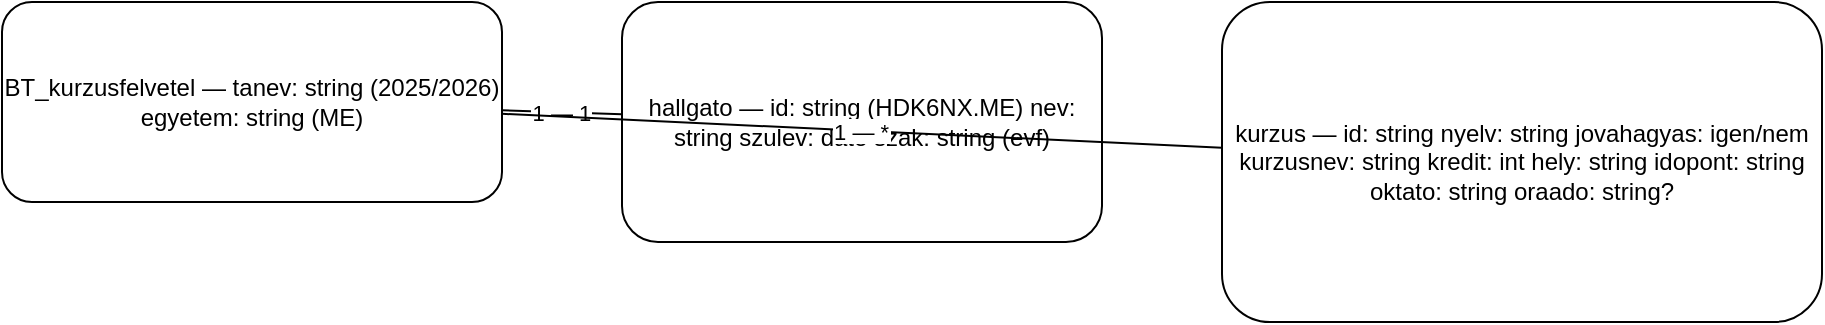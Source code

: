 <?xml version="1.0" encoding="UTF-8"?>
<mxfile version="20.8.13" type="device">
  <diagram name="Neptunkod_kurzusfelvetel">
    <mxGraphModel>
      <root>
        <mxCell id="0"/>
        <mxCell id="1" parent="0"/>
        <mxCell id="bt" value="BT_kurzusfelvetel
—
tanev: string (2025/2026)
egyetem: string (ME)" style="shape=rectangle;whiteSpace=wrap;rounded=1;strokeWidth=1;" vertex="1" parent="1">
          <mxGeometry x="40" y="40" width="250" height="100" as="geometry"/>
        </mxCell>
        <mxCell id="hallgato" value="hallgato
—
id: string (HDK6NX.ME)
nev: string
szulev: date
szak: string (evf)" style="shape=rectangle;whiteSpace=wrap;rounded=1;strokeWidth=1;" vertex="1" parent="1">
          <mxGeometry x="350" y="40" width="240" height="120" as="geometry"/>
        </mxCell>
        <mxCell id="kurzus" value="kurzus
—
id: string
nyelv: string
jovahagyas: igen/nem
kurzusnev: string
kredit: int
hely: string
idopont: string
oktato: string
oraado: string?" style="shape=rectangle;whiteSpace=wrap;rounded=1;strokeWidth=1;" vertex="1" parent="1">
          <mxGeometry x="650" y="40" width="300" height="160" as="geometry"/>
        </mxCell>
        <mxCell id="e1" value="1 — 1" style="endArrow=none;strokeWidth=1;" edge="1" parent="1" source="bt" target="hallgato">
          <mxGeometry relative="1" as="geometry"/>
        </mxCell>
        <mxCell id="e2" value="1 — *" style="endArrow=none;strokeWidth=1;" edge="1" parent="1" source="bt" target="kurzus">
          <mxGeometry relative="1" as="geometry"/>
        </mxCell>
      </root>
    </mxGraphModel>
  </diagram>
</mxfile>
